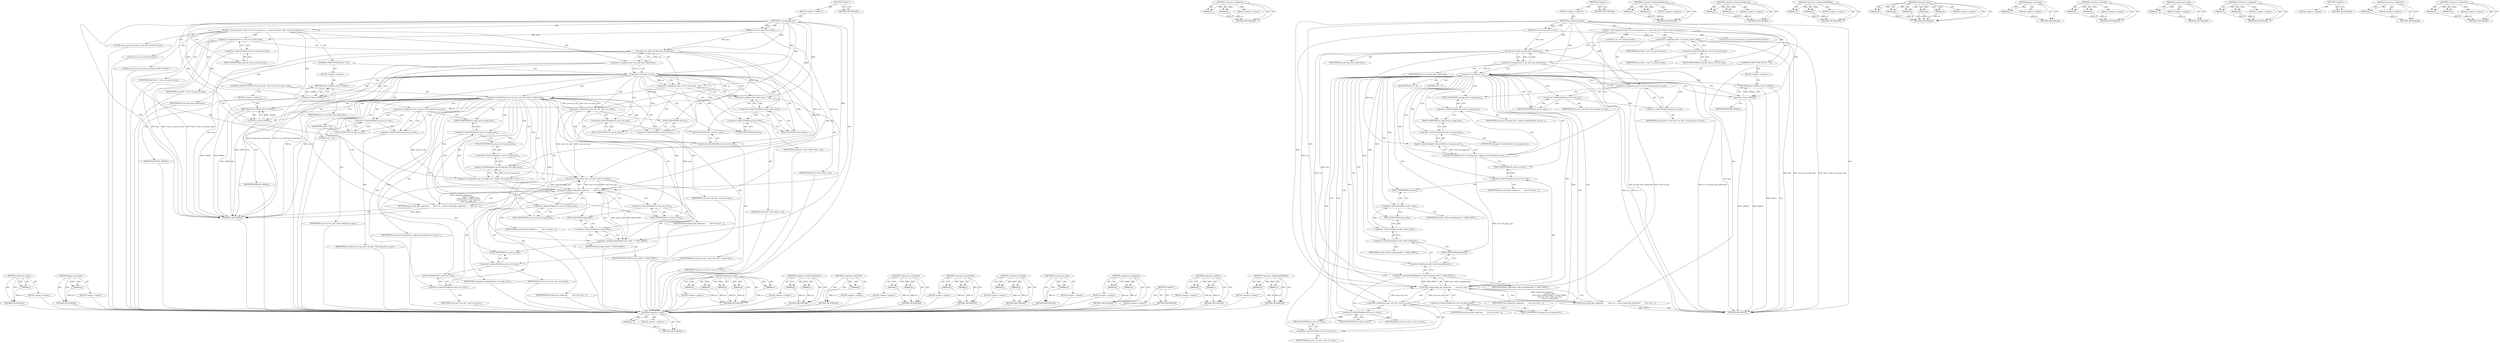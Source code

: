 digraph "&lt;operator&gt;.arithmeticShiftRight" {
vulnerable_111 [label=<(METHOD,&lt;operator&gt;.minus)>];
vulnerable_112 [label=<(PARAM,p1)>];
vulnerable_113 [label=<(BLOCK,&lt;empty&gt;,&lt;empty&gt;)>];
vulnerable_114 [label=<(METHOD_RETURN,ANY)>];
vulnerable_136 [label=<(METHOD,&lt;operator&gt;.fieldAccess)>];
vulnerable_137 [label=<(PARAM,p1)>];
vulnerable_138 [label=<(PARAM,p2)>];
vulnerable_139 [label=<(BLOCK,&lt;empty&gt;,&lt;empty&gt;)>];
vulnerable_140 [label=<(METHOD_RETURN,ANY)>];
vulnerable_6 [label=<(METHOD,&lt;global&gt;)<SUB>1</SUB>>];
vulnerable_7 [label=<(BLOCK,&lt;empty&gt;,&lt;empty&gt;)<SUB>1</SUB>>];
vulnerable_8 [label=<(METHOD,uio_mmap_physical)<SUB>1</SUB>>];
vulnerable_9 [label=<(PARAM,struct vm_area_struct *vma)<SUB>1</SUB>>];
vulnerable_10 [label=<(BLOCK,{
 	struct uio_device *idev = vma-&gt;vm_private_d...,{
 	struct uio_device *idev = vma-&gt;vm_private_d...)<SUB>2</SUB>>];
vulnerable_11 [label="<(LOCAL,struct uio_device* idev: uio_device*)<SUB>3</SUB>>"];
vulnerable_12 [label=<(&lt;operator&gt;.assignment,*idev = vma-&gt;vm_private_data)<SUB>3</SUB>>];
vulnerable_13 [label=<(IDENTIFIER,idev,*idev = vma-&gt;vm_private_data)<SUB>3</SUB>>];
vulnerable_14 [label=<(&lt;operator&gt;.indirectFieldAccess,vma-&gt;vm_private_data)<SUB>3</SUB>>];
vulnerable_15 [label=<(IDENTIFIER,vma,*idev = vma-&gt;vm_private_data)<SUB>3</SUB>>];
vulnerable_16 [label=<(FIELD_IDENTIFIER,vm_private_data,vm_private_data)<SUB>3</SUB>>];
vulnerable_17 [label="<(LOCAL,int mi: int)<SUB>4</SUB>>"];
vulnerable_18 [label=<(&lt;operator&gt;.assignment,mi = uio_find_mem_index(vma))<SUB>4</SUB>>];
vulnerable_19 [label=<(IDENTIFIER,mi,mi = uio_find_mem_index(vma))<SUB>4</SUB>>];
vulnerable_20 [label=<(uio_find_mem_index,uio_find_mem_index(vma))<SUB>4</SUB>>];
vulnerable_21 [label=<(IDENTIFIER,vma,uio_find_mem_index(vma))<SUB>4</SUB>>];
vulnerable_22 [label=<(CONTROL_STRUCTURE,IF,if (mi &lt; 0))<SUB>5</SUB>>];
vulnerable_23 [label=<(&lt;operator&gt;.lessThan,mi &lt; 0)<SUB>5</SUB>>];
vulnerable_24 [label=<(IDENTIFIER,mi,mi &lt; 0)<SUB>5</SUB>>];
vulnerable_25 [label=<(LITERAL,0,mi &lt; 0)<SUB>5</SUB>>];
vulnerable_26 [label=<(BLOCK,&lt;empty&gt;,&lt;empty&gt;)<SUB>6</SUB>>];
vulnerable_27 [label=<(RETURN,return -EINVAL;,return -EINVAL;)<SUB>6</SUB>>];
vulnerable_28 [label=<(&lt;operator&gt;.minus,-EINVAL)<SUB>6</SUB>>];
vulnerable_29 [label=<(IDENTIFIER,EINVAL,-EINVAL)<SUB>6</SUB>>];
vulnerable_30 [label=<(&lt;operator&gt;.assignment,vma-&gt;vm_ops = &amp;uio_physical_vm_ops)<SUB>8</SUB>>];
vulnerable_31 [label=<(&lt;operator&gt;.indirectFieldAccess,vma-&gt;vm_ops)<SUB>8</SUB>>];
vulnerable_32 [label=<(IDENTIFIER,vma,vma-&gt;vm_ops = &amp;uio_physical_vm_ops)<SUB>8</SUB>>];
vulnerable_33 [label=<(FIELD_IDENTIFIER,vm_ops,vm_ops)<SUB>8</SUB>>];
vulnerable_34 [label=<(&lt;operator&gt;.addressOf,&amp;uio_physical_vm_ops)<SUB>8</SUB>>];
vulnerable_35 [label=<(IDENTIFIER,uio_physical_vm_ops,vma-&gt;vm_ops = &amp;uio_physical_vm_ops)<SUB>8</SUB>>];
vulnerable_36 [label=<(&lt;operator&gt;.assignment,vma-&gt;vm_page_prot = pgprot_noncached(vma-&gt;vm_pa...)<SUB>10</SUB>>];
vulnerable_37 [label=<(&lt;operator&gt;.indirectFieldAccess,vma-&gt;vm_page_prot)<SUB>10</SUB>>];
vulnerable_38 [label=<(IDENTIFIER,vma,vma-&gt;vm_page_prot = pgprot_noncached(vma-&gt;vm_pa...)<SUB>10</SUB>>];
vulnerable_39 [label=<(FIELD_IDENTIFIER,vm_page_prot,vm_page_prot)<SUB>10</SUB>>];
vulnerable_40 [label=<(pgprot_noncached,pgprot_noncached(vma-&gt;vm_page_prot))<SUB>10</SUB>>];
vulnerable_41 [label=<(&lt;operator&gt;.indirectFieldAccess,vma-&gt;vm_page_prot)<SUB>10</SUB>>];
vulnerable_42 [label=<(IDENTIFIER,vma,pgprot_noncached(vma-&gt;vm_page_prot))<SUB>10</SUB>>];
vulnerable_43 [label=<(FIELD_IDENTIFIER,vm_page_prot,vm_page_prot)<SUB>10</SUB>>];
vulnerable_44 [label=<(RETURN,return remap_pfn_range(vma,
 			       vma-&gt;vm_...,return remap_pfn_range(vma,
 			       vma-&gt;vm_...)<SUB>12</SUB>>];
vulnerable_45 [label=<(remap_pfn_range,remap_pfn_range(vma,
 			       vma-&gt;vm_start,
...)<SUB>12</SUB>>];
vulnerable_46 [label=<(IDENTIFIER,vma,remap_pfn_range(vma,
 			       vma-&gt;vm_start,
...)<SUB>12</SUB>>];
vulnerable_47 [label=<(&lt;operator&gt;.indirectFieldAccess,vma-&gt;vm_start)<SUB>13</SUB>>];
vulnerable_48 [label=<(IDENTIFIER,vma,remap_pfn_range(vma,
 			       vma-&gt;vm_start,
...)<SUB>13</SUB>>];
vulnerable_49 [label=<(FIELD_IDENTIFIER,vm_start,vm_start)<SUB>13</SUB>>];
vulnerable_50 [label=<(&lt;operator&gt;.arithmeticShiftRight,idev-&gt;info-&gt;mem[mi].addr &gt;&gt; PAGE_SHIFT)<SUB>14</SUB>>];
vulnerable_51 [label=<(&lt;operator&gt;.fieldAccess,idev-&gt;info-&gt;mem[mi].addr)<SUB>14</SUB>>];
vulnerable_52 [label=<(&lt;operator&gt;.indirectIndexAccess,idev-&gt;info-&gt;mem[mi])<SUB>14</SUB>>];
vulnerable_53 [label=<(&lt;operator&gt;.indirectFieldAccess,idev-&gt;info-&gt;mem)<SUB>14</SUB>>];
vulnerable_54 [label=<(&lt;operator&gt;.indirectFieldAccess,idev-&gt;info)<SUB>14</SUB>>];
vulnerable_55 [label=<(IDENTIFIER,idev,idev-&gt;info-&gt;mem[mi].addr &gt;&gt; PAGE_SHIFT)<SUB>14</SUB>>];
vulnerable_56 [label=<(FIELD_IDENTIFIER,info,info)<SUB>14</SUB>>];
vulnerable_57 [label=<(FIELD_IDENTIFIER,mem,mem)<SUB>14</SUB>>];
vulnerable_58 [label=<(IDENTIFIER,mi,idev-&gt;info-&gt;mem[mi].addr &gt;&gt; PAGE_SHIFT)<SUB>14</SUB>>];
vulnerable_59 [label=<(FIELD_IDENTIFIER,addr,addr)<SUB>14</SUB>>];
vulnerable_60 [label=<(IDENTIFIER,PAGE_SHIFT,idev-&gt;info-&gt;mem[mi].addr &gt;&gt; PAGE_SHIFT)<SUB>14</SUB>>];
vulnerable_61 [label=<(&lt;operator&gt;.subtraction,vma-&gt;vm_end - vma-&gt;vm_start)<SUB>15</SUB>>];
vulnerable_62 [label=<(&lt;operator&gt;.indirectFieldAccess,vma-&gt;vm_end)<SUB>15</SUB>>];
vulnerable_63 [label=<(IDENTIFIER,vma,vma-&gt;vm_end - vma-&gt;vm_start)<SUB>15</SUB>>];
vulnerable_64 [label=<(FIELD_IDENTIFIER,vm_end,vm_end)<SUB>15</SUB>>];
vulnerable_65 [label=<(&lt;operator&gt;.indirectFieldAccess,vma-&gt;vm_start)<SUB>15</SUB>>];
vulnerable_66 [label=<(IDENTIFIER,vma,vma-&gt;vm_end - vma-&gt;vm_start)<SUB>15</SUB>>];
vulnerable_67 [label=<(FIELD_IDENTIFIER,vm_start,vm_start)<SUB>15</SUB>>];
vulnerable_68 [label=<(&lt;operator&gt;.indirectFieldAccess,vma-&gt;vm_page_prot)<SUB>16</SUB>>];
vulnerable_69 [label=<(IDENTIFIER,vma,remap_pfn_range(vma,
 			       vma-&gt;vm_start,
...)<SUB>16</SUB>>];
vulnerable_70 [label=<(FIELD_IDENTIFIER,vm_page_prot,vm_page_prot)<SUB>16</SUB>>];
vulnerable_71 [label=<(METHOD_RETURN,int)<SUB>1</SUB>>];
vulnerable_73 [label=<(METHOD_RETURN,ANY)<SUB>1</SUB>>];
vulnerable_141 [label=<(METHOD,&lt;operator&gt;.indirectIndexAccess)>];
vulnerable_142 [label=<(PARAM,p1)>];
vulnerable_143 [label=<(PARAM,p2)>];
vulnerable_144 [label=<(BLOCK,&lt;empty&gt;,&lt;empty&gt;)>];
vulnerable_145 [label=<(METHOD_RETURN,ANY)>];
vulnerable_97 [label=<(METHOD,&lt;operator&gt;.indirectFieldAccess)>];
vulnerable_98 [label=<(PARAM,p1)>];
vulnerable_99 [label=<(PARAM,p2)>];
vulnerable_100 [label=<(BLOCK,&lt;empty&gt;,&lt;empty&gt;)>];
vulnerable_101 [label=<(METHOD_RETURN,ANY)>];
vulnerable_131 [label=<(METHOD,&lt;operator&gt;.arithmeticShiftRight)>];
vulnerable_132 [label=<(PARAM,p1)>];
vulnerable_133 [label=<(PARAM,p2)>];
vulnerable_134 [label=<(BLOCK,&lt;empty&gt;,&lt;empty&gt;)>];
vulnerable_135 [label=<(METHOD_RETURN,ANY)>];
vulnerable_123 [label=<(METHOD,remap_pfn_range)>];
vulnerable_124 [label=<(PARAM,p1)>];
vulnerable_125 [label=<(PARAM,p2)>];
vulnerable_126 [label=<(PARAM,p3)>];
vulnerable_127 [label=<(PARAM,p4)>];
vulnerable_128 [label=<(PARAM,p5)>];
vulnerable_129 [label=<(BLOCK,&lt;empty&gt;,&lt;empty&gt;)>];
vulnerable_130 [label=<(METHOD_RETURN,ANY)>];
vulnerable_119 [label=<(METHOD,pgprot_noncached)>];
vulnerable_120 [label=<(PARAM,p1)>];
vulnerable_121 [label=<(BLOCK,&lt;empty&gt;,&lt;empty&gt;)>];
vulnerable_122 [label=<(METHOD_RETURN,ANY)>];
vulnerable_106 [label=<(METHOD,&lt;operator&gt;.lessThan)>];
vulnerable_107 [label=<(PARAM,p1)>];
vulnerable_108 [label=<(PARAM,p2)>];
vulnerable_109 [label=<(BLOCK,&lt;empty&gt;,&lt;empty&gt;)>];
vulnerable_110 [label=<(METHOD_RETURN,ANY)>];
vulnerable_102 [label=<(METHOD,uio_find_mem_index)>];
vulnerable_103 [label=<(PARAM,p1)>];
vulnerable_104 [label=<(BLOCK,&lt;empty&gt;,&lt;empty&gt;)>];
vulnerable_105 [label=<(METHOD_RETURN,ANY)>];
vulnerable_92 [label=<(METHOD,&lt;operator&gt;.assignment)>];
vulnerable_93 [label=<(PARAM,p1)>];
vulnerable_94 [label=<(PARAM,p2)>];
vulnerable_95 [label=<(BLOCK,&lt;empty&gt;,&lt;empty&gt;)>];
vulnerable_96 [label=<(METHOD_RETURN,ANY)>];
vulnerable_86 [label=<(METHOD,&lt;global&gt;)<SUB>1</SUB>>];
vulnerable_87 [label=<(BLOCK,&lt;empty&gt;,&lt;empty&gt;)>];
vulnerable_88 [label=<(METHOD_RETURN,ANY)>];
vulnerable_115 [label=<(METHOD,&lt;operator&gt;.addressOf)>];
vulnerable_116 [label=<(PARAM,p1)>];
vulnerable_117 [label=<(BLOCK,&lt;empty&gt;,&lt;empty&gt;)>];
vulnerable_118 [label=<(METHOD_RETURN,ANY)>];
vulnerable_146 [label=<(METHOD,&lt;operator&gt;.subtraction)>];
vulnerable_147 [label=<(PARAM,p1)>];
vulnerable_148 [label=<(PARAM,p2)>];
vulnerable_149 [label=<(BLOCK,&lt;empty&gt;,&lt;empty&gt;)>];
vulnerable_150 [label=<(METHOD_RETURN,ANY)>];
fixed_133 [label=<(METHOD,&lt;operator&gt;.minus)>];
fixed_134 [label=<(PARAM,p1)>];
fixed_135 [label=<(BLOCK,&lt;empty&gt;,&lt;empty&gt;)>];
fixed_136 [label=<(METHOD_RETURN,ANY)>];
fixed_156 [label=<(METHOD,pgprot_noncached)>];
fixed_157 [label=<(PARAM,p1)>];
fixed_158 [label=<(BLOCK,&lt;empty&gt;,&lt;empty&gt;)>];
fixed_159 [label=<(METHOD_RETURN,ANY)>];
fixed_6 [label=<(METHOD,&lt;global&gt;)<SUB>1</SUB>>];
fixed_7 [label=<(BLOCK,&lt;empty&gt;,&lt;empty&gt;)<SUB>1</SUB>>];
fixed_8 [label=<(METHOD,uio_mmap_physical)<SUB>1</SUB>>];
fixed_9 [label=<(PARAM,struct vm_area_struct *vma)<SUB>1</SUB>>];
fixed_10 [label=<(BLOCK,{
 	struct uio_device *idev = vma-&gt;vm_private_d...,{
 	struct uio_device *idev = vma-&gt;vm_private_d...)<SUB>2</SUB>>];
fixed_11 [label="<(LOCAL,struct uio_device* idev: uio_device*)<SUB>3</SUB>>"];
fixed_12 [label=<(&lt;operator&gt;.assignment,*idev = vma-&gt;vm_private_data)<SUB>3</SUB>>];
fixed_13 [label=<(IDENTIFIER,idev,*idev = vma-&gt;vm_private_data)<SUB>3</SUB>>];
fixed_14 [label=<(&lt;operator&gt;.indirectFieldAccess,vma-&gt;vm_private_data)<SUB>3</SUB>>];
fixed_15 [label=<(IDENTIFIER,vma,*idev = vma-&gt;vm_private_data)<SUB>3</SUB>>];
fixed_16 [label=<(FIELD_IDENTIFIER,vm_private_data,vm_private_data)<SUB>3</SUB>>];
fixed_17 [label="<(LOCAL,int mi: int)<SUB>4</SUB>>"];
fixed_18 [label=<(&lt;operator&gt;.assignment,mi = uio_find_mem_index(vma))<SUB>4</SUB>>];
fixed_19 [label=<(IDENTIFIER,mi,mi = uio_find_mem_index(vma))<SUB>4</SUB>>];
fixed_20 [label=<(uio_find_mem_index,uio_find_mem_index(vma))<SUB>4</SUB>>];
fixed_21 [label=<(IDENTIFIER,vma,uio_find_mem_index(vma))<SUB>4</SUB>>];
fixed_22 [label="<(LOCAL,struct uio_mem* mem: uio_mem*)<SUB>5</SUB>>"];
fixed_23 [label=<(CONTROL_STRUCTURE,IF,if (mi &lt; 0))<SUB>6</SUB>>];
fixed_24 [label=<(&lt;operator&gt;.lessThan,mi &lt; 0)<SUB>6</SUB>>];
fixed_25 [label=<(IDENTIFIER,mi,mi &lt; 0)<SUB>6</SUB>>];
fixed_26 [label=<(LITERAL,0,mi &lt; 0)<SUB>6</SUB>>];
fixed_27 [label=<(BLOCK,&lt;empty&gt;,&lt;empty&gt;)<SUB>7</SUB>>];
fixed_28 [label=<(RETURN,return -EINVAL;,return -EINVAL;)<SUB>7</SUB>>];
fixed_29 [label=<(&lt;operator&gt;.minus,-EINVAL)<SUB>7</SUB>>];
fixed_30 [label=<(IDENTIFIER,EINVAL,-EINVAL)<SUB>7</SUB>>];
fixed_31 [label=<(&lt;operator&gt;.assignment,mem = idev-&gt;info-&gt;mem + mi)<SUB>8</SUB>>];
fixed_32 [label=<(IDENTIFIER,mem,mem = idev-&gt;info-&gt;mem + mi)<SUB>8</SUB>>];
fixed_33 [label=<(&lt;operator&gt;.addition,idev-&gt;info-&gt;mem + mi)<SUB>8</SUB>>];
fixed_34 [label=<(&lt;operator&gt;.indirectFieldAccess,idev-&gt;info-&gt;mem)<SUB>8</SUB>>];
fixed_35 [label=<(&lt;operator&gt;.indirectFieldAccess,idev-&gt;info)<SUB>8</SUB>>];
fixed_36 [label=<(IDENTIFIER,idev,idev-&gt;info-&gt;mem + mi)<SUB>8</SUB>>];
fixed_37 [label=<(FIELD_IDENTIFIER,info,info)<SUB>8</SUB>>];
fixed_38 [label=<(FIELD_IDENTIFIER,mem,mem)<SUB>8</SUB>>];
fixed_39 [label=<(IDENTIFIER,mi,idev-&gt;info-&gt;mem + mi)<SUB>8</SUB>>];
fixed_40 [label=<(CONTROL_STRUCTURE,IF,if (vma-&gt;vm_end - vma-&gt;vm_start &gt; mem-&gt;size))<SUB>10</SUB>>];
fixed_41 [label=<(&lt;operator&gt;.greaterThan,vma-&gt;vm_end - vma-&gt;vm_start &gt; mem-&gt;size)<SUB>10</SUB>>];
fixed_42 [label=<(&lt;operator&gt;.subtraction,vma-&gt;vm_end - vma-&gt;vm_start)<SUB>10</SUB>>];
fixed_43 [label=<(&lt;operator&gt;.indirectFieldAccess,vma-&gt;vm_end)<SUB>10</SUB>>];
fixed_44 [label=<(IDENTIFIER,vma,vma-&gt;vm_end - vma-&gt;vm_start)<SUB>10</SUB>>];
fixed_45 [label=<(FIELD_IDENTIFIER,vm_end,vm_end)<SUB>10</SUB>>];
fixed_46 [label=<(&lt;operator&gt;.indirectFieldAccess,vma-&gt;vm_start)<SUB>10</SUB>>];
fixed_47 [label=<(IDENTIFIER,vma,vma-&gt;vm_end - vma-&gt;vm_start)<SUB>10</SUB>>];
fixed_48 [label=<(FIELD_IDENTIFIER,vm_start,vm_start)<SUB>10</SUB>>];
fixed_49 [label=<(&lt;operator&gt;.indirectFieldAccess,mem-&gt;size)<SUB>10</SUB>>];
fixed_50 [label=<(IDENTIFIER,mem,vma-&gt;vm_end - vma-&gt;vm_start &gt; mem-&gt;size)<SUB>10</SUB>>];
fixed_51 [label=<(FIELD_IDENTIFIER,size,size)<SUB>10</SUB>>];
fixed_52 [label=<(BLOCK,&lt;empty&gt;,&lt;empty&gt;)<SUB>11</SUB>>];
fixed_53 [label=<(RETURN,return -EINVAL;,return -EINVAL;)<SUB>11</SUB>>];
fixed_54 [label=<(&lt;operator&gt;.minus,-EINVAL)<SUB>11</SUB>>];
fixed_55 [label=<(IDENTIFIER,EINVAL,-EINVAL)<SUB>11</SUB>>];
fixed_56 [label=<(&lt;operator&gt;.assignment,vma-&gt;vm_ops = &amp;uio_physical_vm_ops)<SUB>13</SUB>>];
fixed_57 [label=<(&lt;operator&gt;.indirectFieldAccess,vma-&gt;vm_ops)<SUB>13</SUB>>];
fixed_58 [label=<(IDENTIFIER,vma,vma-&gt;vm_ops = &amp;uio_physical_vm_ops)<SUB>13</SUB>>];
fixed_59 [label=<(FIELD_IDENTIFIER,vm_ops,vm_ops)<SUB>13</SUB>>];
fixed_60 [label=<(&lt;operator&gt;.addressOf,&amp;uio_physical_vm_ops)<SUB>13</SUB>>];
fixed_61 [label=<(IDENTIFIER,uio_physical_vm_ops,vma-&gt;vm_ops = &amp;uio_physical_vm_ops)<SUB>13</SUB>>];
fixed_62 [label=<(&lt;operator&gt;.assignment,vma-&gt;vm_page_prot = pgprot_noncached(vma-&gt;vm_pa...)<SUB>14</SUB>>];
fixed_63 [label=<(&lt;operator&gt;.indirectFieldAccess,vma-&gt;vm_page_prot)<SUB>14</SUB>>];
fixed_64 [label=<(IDENTIFIER,vma,vma-&gt;vm_page_prot = pgprot_noncached(vma-&gt;vm_pa...)<SUB>14</SUB>>];
fixed_65 [label=<(FIELD_IDENTIFIER,vm_page_prot,vm_page_prot)<SUB>14</SUB>>];
fixed_66 [label=<(pgprot_noncached,pgprot_noncached(vma-&gt;vm_page_prot))<SUB>14</SUB>>];
fixed_67 [label=<(&lt;operator&gt;.indirectFieldAccess,vma-&gt;vm_page_prot)<SUB>14</SUB>>];
fixed_68 [label=<(IDENTIFIER,vma,pgprot_noncached(vma-&gt;vm_page_prot))<SUB>14</SUB>>];
fixed_69 [label=<(FIELD_IDENTIFIER,vm_page_prot,vm_page_prot)<SUB>14</SUB>>];
fixed_70 [label=<(RETURN,return remap_pfn_range(vma,
 			       vma-&gt;vm_...,return remap_pfn_range(vma,
 			       vma-&gt;vm_...)<SUB>25</SUB>>];
fixed_71 [label=<(remap_pfn_range,remap_pfn_range(vma,
 			       vma-&gt;vm_start,
...)<SUB>25</SUB>>];
fixed_72 [label=<(IDENTIFIER,vma,remap_pfn_range(vma,
 			       vma-&gt;vm_start,
...)<SUB>25</SUB>>];
fixed_73 [label=<(&lt;operator&gt;.indirectFieldAccess,vma-&gt;vm_start)<SUB>26</SUB>>];
fixed_74 [label=<(IDENTIFIER,vma,remap_pfn_range(vma,
 			       vma-&gt;vm_start,
...)<SUB>26</SUB>>];
fixed_75 [label=<(FIELD_IDENTIFIER,vm_start,vm_start)<SUB>26</SUB>>];
fixed_76 [label=<(&lt;operator&gt;.arithmeticShiftRight,mem-&gt;addr &gt;&gt; PAGE_SHIFT)<SUB>27</SUB>>];
fixed_77 [label=<(&lt;operator&gt;.indirectFieldAccess,mem-&gt;addr)<SUB>27</SUB>>];
fixed_78 [label=<(IDENTIFIER,mem,mem-&gt;addr &gt;&gt; PAGE_SHIFT)<SUB>27</SUB>>];
fixed_79 [label=<(FIELD_IDENTIFIER,addr,addr)<SUB>27</SUB>>];
fixed_80 [label=<(IDENTIFIER,PAGE_SHIFT,mem-&gt;addr &gt;&gt; PAGE_SHIFT)<SUB>27</SUB>>];
fixed_81 [label=<(&lt;operator&gt;.subtraction,vma-&gt;vm_end - vma-&gt;vm_start)<SUB>28</SUB>>];
fixed_82 [label=<(&lt;operator&gt;.indirectFieldAccess,vma-&gt;vm_end)<SUB>28</SUB>>];
fixed_83 [label=<(IDENTIFIER,vma,vma-&gt;vm_end - vma-&gt;vm_start)<SUB>28</SUB>>];
fixed_84 [label=<(FIELD_IDENTIFIER,vm_end,vm_end)<SUB>28</SUB>>];
fixed_85 [label=<(&lt;operator&gt;.indirectFieldAccess,vma-&gt;vm_start)<SUB>28</SUB>>];
fixed_86 [label=<(IDENTIFIER,vma,vma-&gt;vm_end - vma-&gt;vm_start)<SUB>28</SUB>>];
fixed_87 [label=<(FIELD_IDENTIFIER,vm_start,vm_start)<SUB>28</SUB>>];
fixed_88 [label=<(&lt;operator&gt;.indirectFieldAccess,vma-&gt;vm_page_prot)<SUB>29</SUB>>];
fixed_89 [label=<(IDENTIFIER,vma,remap_pfn_range(vma,
 			       vma-&gt;vm_start,
...)<SUB>29</SUB>>];
fixed_90 [label=<(FIELD_IDENTIFIER,vm_page_prot,vm_page_prot)<SUB>29</SUB>>];
fixed_91 [label=<(METHOD_RETURN,int)<SUB>1</SUB>>];
fixed_93 [label=<(METHOD_RETURN,ANY)<SUB>1</SUB>>];
fixed_160 [label=<(METHOD,remap_pfn_range)>];
fixed_161 [label=<(PARAM,p1)>];
fixed_162 [label=<(PARAM,p2)>];
fixed_163 [label=<(PARAM,p3)>];
fixed_164 [label=<(PARAM,p4)>];
fixed_165 [label=<(PARAM,p5)>];
fixed_166 [label=<(BLOCK,&lt;empty&gt;,&lt;empty&gt;)>];
fixed_167 [label=<(METHOD_RETURN,ANY)>];
fixed_119 [label=<(METHOD,&lt;operator&gt;.indirectFieldAccess)>];
fixed_120 [label=<(PARAM,p1)>];
fixed_121 [label=<(PARAM,p2)>];
fixed_122 [label=<(BLOCK,&lt;empty&gt;,&lt;empty&gt;)>];
fixed_123 [label=<(METHOD_RETURN,ANY)>];
fixed_152 [label=<(METHOD,&lt;operator&gt;.addressOf)>];
fixed_153 [label=<(PARAM,p1)>];
fixed_154 [label=<(BLOCK,&lt;empty&gt;,&lt;empty&gt;)>];
fixed_155 [label=<(METHOD_RETURN,ANY)>];
fixed_147 [label=<(METHOD,&lt;operator&gt;.subtraction)>];
fixed_148 [label=<(PARAM,p1)>];
fixed_149 [label=<(PARAM,p2)>];
fixed_150 [label=<(BLOCK,&lt;empty&gt;,&lt;empty&gt;)>];
fixed_151 [label=<(METHOD_RETURN,ANY)>];
fixed_142 [label=<(METHOD,&lt;operator&gt;.greaterThan)>];
fixed_143 [label=<(PARAM,p1)>];
fixed_144 [label=<(PARAM,p2)>];
fixed_145 [label=<(BLOCK,&lt;empty&gt;,&lt;empty&gt;)>];
fixed_146 [label=<(METHOD_RETURN,ANY)>];
fixed_128 [label=<(METHOD,&lt;operator&gt;.lessThan)>];
fixed_129 [label=<(PARAM,p1)>];
fixed_130 [label=<(PARAM,p2)>];
fixed_131 [label=<(BLOCK,&lt;empty&gt;,&lt;empty&gt;)>];
fixed_132 [label=<(METHOD_RETURN,ANY)>];
fixed_124 [label=<(METHOD,uio_find_mem_index)>];
fixed_125 [label=<(PARAM,p1)>];
fixed_126 [label=<(BLOCK,&lt;empty&gt;,&lt;empty&gt;)>];
fixed_127 [label=<(METHOD_RETURN,ANY)>];
fixed_114 [label=<(METHOD,&lt;operator&gt;.assignment)>];
fixed_115 [label=<(PARAM,p1)>];
fixed_116 [label=<(PARAM,p2)>];
fixed_117 [label=<(BLOCK,&lt;empty&gt;,&lt;empty&gt;)>];
fixed_118 [label=<(METHOD_RETURN,ANY)>];
fixed_108 [label=<(METHOD,&lt;global&gt;)<SUB>1</SUB>>];
fixed_109 [label=<(BLOCK,&lt;empty&gt;,&lt;empty&gt;)>];
fixed_110 [label=<(METHOD_RETURN,ANY)>];
fixed_137 [label=<(METHOD,&lt;operator&gt;.addition)>];
fixed_138 [label=<(PARAM,p1)>];
fixed_139 [label=<(PARAM,p2)>];
fixed_140 [label=<(BLOCK,&lt;empty&gt;,&lt;empty&gt;)>];
fixed_141 [label=<(METHOD_RETURN,ANY)>];
fixed_168 [label=<(METHOD,&lt;operator&gt;.arithmeticShiftRight)>];
fixed_169 [label=<(PARAM,p1)>];
fixed_170 [label=<(PARAM,p2)>];
fixed_171 [label=<(BLOCK,&lt;empty&gt;,&lt;empty&gt;)>];
fixed_172 [label=<(METHOD_RETURN,ANY)>];
vulnerable_111 -> vulnerable_112  [key=0, label="AST: "];
vulnerable_111 -> vulnerable_112  [key=1, label="DDG: "];
vulnerable_111 -> vulnerable_113  [key=0, label="AST: "];
vulnerable_111 -> vulnerable_114  [key=0, label="AST: "];
vulnerable_111 -> vulnerable_114  [key=1, label="CFG: "];
vulnerable_112 -> vulnerable_114  [key=0, label="DDG: p1"];
vulnerable_136 -> vulnerable_137  [key=0, label="AST: "];
vulnerable_136 -> vulnerable_137  [key=1, label="DDG: "];
vulnerable_136 -> vulnerable_139  [key=0, label="AST: "];
vulnerable_136 -> vulnerable_138  [key=0, label="AST: "];
vulnerable_136 -> vulnerable_138  [key=1, label="DDG: "];
vulnerable_136 -> vulnerable_140  [key=0, label="AST: "];
vulnerable_136 -> vulnerable_140  [key=1, label="CFG: "];
vulnerable_137 -> vulnerable_140  [key=0, label="DDG: p1"];
vulnerable_138 -> vulnerable_140  [key=0, label="DDG: p2"];
vulnerable_6 -> vulnerable_7  [key=0, label="AST: "];
vulnerable_6 -> vulnerable_73  [key=0, label="AST: "];
vulnerable_6 -> vulnerable_73  [key=1, label="CFG: "];
vulnerable_7 -> vulnerable_8  [key=0, label="AST: "];
vulnerable_8 -> vulnerable_9  [key=0, label="AST: "];
vulnerable_8 -> vulnerable_9  [key=1, label="DDG: "];
vulnerable_8 -> vulnerable_10  [key=0, label="AST: "];
vulnerable_8 -> vulnerable_71  [key=0, label="AST: "];
vulnerable_8 -> vulnerable_16  [key=0, label="CFG: "];
vulnerable_8 -> vulnerable_30  [key=0, label="DDG: "];
vulnerable_8 -> vulnerable_20  [key=0, label="DDG: "];
vulnerable_8 -> vulnerable_23  [key=0, label="DDG: "];
vulnerable_8 -> vulnerable_45  [key=0, label="DDG: "];
vulnerable_8 -> vulnerable_50  [key=0, label="DDG: "];
vulnerable_8 -> vulnerable_28  [key=0, label="DDG: "];
vulnerable_9 -> vulnerable_12  [key=0, label="DDG: vma"];
vulnerable_9 -> vulnerable_20  [key=0, label="DDG: vma"];
vulnerable_9 -> vulnerable_45  [key=0, label="DDG: vma"];
vulnerable_10 -> vulnerable_11  [key=0, label="AST: "];
vulnerable_10 -> vulnerable_12  [key=0, label="AST: "];
vulnerable_10 -> vulnerable_17  [key=0, label="AST: "];
vulnerable_10 -> vulnerable_18  [key=0, label="AST: "];
vulnerable_10 -> vulnerable_22  [key=0, label="AST: "];
vulnerable_10 -> vulnerable_30  [key=0, label="AST: "];
vulnerable_10 -> vulnerable_36  [key=0, label="AST: "];
vulnerable_10 -> vulnerable_44  [key=0, label="AST: "];
vulnerable_12 -> vulnerable_13  [key=0, label="AST: "];
vulnerable_12 -> vulnerable_14  [key=0, label="AST: "];
vulnerable_12 -> vulnerable_20  [key=0, label="CFG: "];
vulnerable_12 -> vulnerable_71  [key=0, label="DDG: idev"];
vulnerable_12 -> vulnerable_71  [key=1, label="DDG: vma-&gt;vm_private_data"];
vulnerable_12 -> vulnerable_71  [key=2, label="DDG: *idev = vma-&gt;vm_private_data"];
vulnerable_14 -> vulnerable_15  [key=0, label="AST: "];
vulnerable_14 -> vulnerable_16  [key=0, label="AST: "];
vulnerable_14 -> vulnerable_12  [key=0, label="CFG: "];
vulnerable_16 -> vulnerable_14  [key=0, label="CFG: "];
vulnerable_18 -> vulnerable_19  [key=0, label="AST: "];
vulnerable_18 -> vulnerable_20  [key=0, label="AST: "];
vulnerable_18 -> vulnerable_23  [key=0, label="CFG: "];
vulnerable_18 -> vulnerable_23  [key=1, label="DDG: mi"];
vulnerable_18 -> vulnerable_71  [key=0, label="DDG: uio_find_mem_index(vma)"];
vulnerable_18 -> vulnerable_71  [key=1, label="DDG: mi = uio_find_mem_index(vma)"];
vulnerable_20 -> vulnerable_21  [key=0, label="AST: "];
vulnerable_20 -> vulnerable_18  [key=0, label="CFG: "];
vulnerable_20 -> vulnerable_18  [key=1, label="DDG: vma"];
vulnerable_20 -> vulnerable_71  [key=0, label="DDG: vma"];
vulnerable_20 -> vulnerable_40  [key=0, label="DDG: vma"];
vulnerable_20 -> vulnerable_45  [key=0, label="DDG: vma"];
vulnerable_20 -> vulnerable_61  [key=0, label="DDG: vma"];
vulnerable_22 -> vulnerable_23  [key=0, label="AST: "];
vulnerable_22 -> vulnerable_26  [key=0, label="AST: "];
vulnerable_23 -> vulnerable_24  [key=0, label="AST: "];
vulnerable_23 -> vulnerable_25  [key=0, label="AST: "];
vulnerable_23 -> vulnerable_28  [key=0, label="CFG: "];
vulnerable_23 -> vulnerable_28  [key=1, label="CDG: "];
vulnerable_23 -> vulnerable_33  [key=0, label="CFG: "];
vulnerable_23 -> vulnerable_33  [key=1, label="CDG: "];
vulnerable_23 -> vulnerable_71  [key=0, label="DDG: mi"];
vulnerable_23 -> vulnerable_71  [key=1, label="DDG: mi &lt; 0"];
vulnerable_23 -> vulnerable_47  [key=0, label="CDG: "];
vulnerable_23 -> vulnerable_30  [key=0, label="CDG: "];
vulnerable_23 -> vulnerable_34  [key=0, label="CDG: "];
vulnerable_23 -> vulnerable_68  [key=0, label="CDG: "];
vulnerable_23 -> vulnerable_49  [key=0, label="CDG: "];
vulnerable_23 -> vulnerable_61  [key=0, label="CDG: "];
vulnerable_23 -> vulnerable_64  [key=0, label="CDG: "];
vulnerable_23 -> vulnerable_51  [key=0, label="CDG: "];
vulnerable_23 -> vulnerable_57  [key=0, label="CDG: "];
vulnerable_23 -> vulnerable_36  [key=0, label="CDG: "];
vulnerable_23 -> vulnerable_52  [key=0, label="CDG: "];
vulnerable_23 -> vulnerable_37  [key=0, label="CDG: "];
vulnerable_23 -> vulnerable_53  [key=0, label="CDG: "];
vulnerable_23 -> vulnerable_56  [key=0, label="CDG: "];
vulnerable_23 -> vulnerable_67  [key=0, label="CDG: "];
vulnerable_23 -> vulnerable_41  [key=0, label="CDG: "];
vulnerable_23 -> vulnerable_70  [key=0, label="CDG: "];
vulnerable_23 -> vulnerable_45  [key=0, label="CDG: "];
vulnerable_23 -> vulnerable_27  [key=0, label="CDG: "];
vulnerable_23 -> vulnerable_40  [key=0, label="CDG: "];
vulnerable_23 -> vulnerable_65  [key=0, label="CDG: "];
vulnerable_23 -> vulnerable_50  [key=0, label="CDG: "];
vulnerable_23 -> vulnerable_59  [key=0, label="CDG: "];
vulnerable_23 -> vulnerable_44  [key=0, label="CDG: "];
vulnerable_23 -> vulnerable_54  [key=0, label="CDG: "];
vulnerable_23 -> vulnerable_62  [key=0, label="CDG: "];
vulnerable_23 -> vulnerable_39  [key=0, label="CDG: "];
vulnerable_23 -> vulnerable_31  [key=0, label="CDG: "];
vulnerable_23 -> vulnerable_43  [key=0, label="CDG: "];
vulnerable_26 -> vulnerable_27  [key=0, label="AST: "];
vulnerable_27 -> vulnerable_28  [key=0, label="AST: "];
vulnerable_27 -> vulnerable_71  [key=0, label="CFG: "];
vulnerable_27 -> vulnerable_71  [key=1, label="DDG: &lt;RET&gt;"];
vulnerable_28 -> vulnerable_29  [key=0, label="AST: "];
vulnerable_28 -> vulnerable_27  [key=0, label="CFG: "];
vulnerable_28 -> vulnerable_27  [key=1, label="DDG: -EINVAL"];
vulnerable_28 -> vulnerable_71  [key=0, label="DDG: EINVAL"];
vulnerable_28 -> vulnerable_71  [key=1, label="DDG: -EINVAL"];
vulnerable_30 -> vulnerable_31  [key=0, label="AST: "];
vulnerable_30 -> vulnerable_34  [key=0, label="AST: "];
vulnerable_30 -> vulnerable_39  [key=0, label="CFG: "];
vulnerable_30 -> vulnerable_45  [key=0, label="DDG: vma-&gt;vm_ops"];
vulnerable_31 -> vulnerable_32  [key=0, label="AST: "];
vulnerable_31 -> vulnerable_33  [key=0, label="AST: "];
vulnerable_31 -> vulnerable_34  [key=0, label="CFG: "];
vulnerable_33 -> vulnerable_31  [key=0, label="CFG: "];
vulnerable_34 -> vulnerable_35  [key=0, label="AST: "];
vulnerable_34 -> vulnerable_30  [key=0, label="CFG: "];
vulnerable_36 -> vulnerable_37  [key=0, label="AST: "];
vulnerable_36 -> vulnerable_40  [key=0, label="AST: "];
vulnerable_36 -> vulnerable_49  [key=0, label="CFG: "];
vulnerable_36 -> vulnerable_45  [key=0, label="DDG: vma-&gt;vm_page_prot"];
vulnerable_37 -> vulnerable_38  [key=0, label="AST: "];
vulnerable_37 -> vulnerable_39  [key=0, label="AST: "];
vulnerable_37 -> vulnerable_43  [key=0, label="CFG: "];
vulnerable_39 -> vulnerable_37  [key=0, label="CFG: "];
vulnerable_40 -> vulnerable_41  [key=0, label="AST: "];
vulnerable_40 -> vulnerable_36  [key=0, label="CFG: "];
vulnerable_40 -> vulnerable_36  [key=1, label="DDG: vma-&gt;vm_page_prot"];
vulnerable_41 -> vulnerable_42  [key=0, label="AST: "];
vulnerable_41 -> vulnerable_43  [key=0, label="AST: "];
vulnerable_41 -> vulnerable_40  [key=0, label="CFG: "];
vulnerable_43 -> vulnerable_41  [key=0, label="CFG: "];
vulnerable_44 -> vulnerable_45  [key=0, label="AST: "];
vulnerable_44 -> vulnerable_71  [key=0, label="CFG: "];
vulnerable_44 -> vulnerable_71  [key=1, label="DDG: &lt;RET&gt;"];
vulnerable_45 -> vulnerable_46  [key=0, label="AST: "];
vulnerable_45 -> vulnerable_47  [key=0, label="AST: "];
vulnerable_45 -> vulnerable_50  [key=0, label="AST: "];
vulnerable_45 -> vulnerable_61  [key=0, label="AST: "];
vulnerable_45 -> vulnerable_68  [key=0, label="AST: "];
vulnerable_45 -> vulnerable_44  [key=0, label="CFG: "];
vulnerable_45 -> vulnerable_44  [key=1, label="DDG: remap_pfn_range(vma,
 			       vma-&gt;vm_start,
			       idev-&gt;info-&gt;mem[mi].addr &gt;&gt; PAGE_SHIFT,
 			       vma-&gt;vm_end - vma-&gt;vm_start,
 			       vma-&gt;vm_page_prot)"];
vulnerable_47 -> vulnerable_48  [key=0, label="AST: "];
vulnerable_47 -> vulnerable_49  [key=0, label="AST: "];
vulnerable_47 -> vulnerable_56  [key=0, label="CFG: "];
vulnerable_49 -> vulnerable_47  [key=0, label="CFG: "];
vulnerable_50 -> vulnerable_51  [key=0, label="AST: "];
vulnerable_50 -> vulnerable_60  [key=0, label="AST: "];
vulnerable_50 -> vulnerable_64  [key=0, label="CFG: "];
vulnerable_50 -> vulnerable_45  [key=0, label="DDG: idev-&gt;info-&gt;mem[mi].addr"];
vulnerable_50 -> vulnerable_45  [key=1, label="DDG: PAGE_SHIFT"];
vulnerable_51 -> vulnerable_52  [key=0, label="AST: "];
vulnerable_51 -> vulnerable_59  [key=0, label="AST: "];
vulnerable_51 -> vulnerable_50  [key=0, label="CFG: "];
vulnerable_52 -> vulnerable_53  [key=0, label="AST: "];
vulnerable_52 -> vulnerable_58  [key=0, label="AST: "];
vulnerable_52 -> vulnerable_59  [key=0, label="CFG: "];
vulnerable_53 -> vulnerable_54  [key=0, label="AST: "];
vulnerable_53 -> vulnerable_57  [key=0, label="AST: "];
vulnerable_53 -> vulnerable_52  [key=0, label="CFG: "];
vulnerable_54 -> vulnerable_55  [key=0, label="AST: "];
vulnerable_54 -> vulnerable_56  [key=0, label="AST: "];
vulnerable_54 -> vulnerable_57  [key=0, label="CFG: "];
vulnerable_56 -> vulnerable_54  [key=0, label="CFG: "];
vulnerable_57 -> vulnerable_53  [key=0, label="CFG: "];
vulnerable_59 -> vulnerable_51  [key=0, label="CFG: "];
vulnerable_61 -> vulnerable_62  [key=0, label="AST: "];
vulnerable_61 -> vulnerable_65  [key=0, label="AST: "];
vulnerable_61 -> vulnerable_70  [key=0, label="CFG: "];
vulnerable_61 -> vulnerable_45  [key=0, label="DDG: vma-&gt;vm_end"];
vulnerable_61 -> vulnerable_45  [key=1, label="DDG: vma-&gt;vm_start"];
vulnerable_62 -> vulnerable_63  [key=0, label="AST: "];
vulnerable_62 -> vulnerable_64  [key=0, label="AST: "];
vulnerable_62 -> vulnerable_67  [key=0, label="CFG: "];
vulnerable_64 -> vulnerable_62  [key=0, label="CFG: "];
vulnerable_65 -> vulnerable_66  [key=0, label="AST: "];
vulnerable_65 -> vulnerable_67  [key=0, label="AST: "];
vulnerable_65 -> vulnerable_61  [key=0, label="CFG: "];
vulnerable_67 -> vulnerable_65  [key=0, label="CFG: "];
vulnerable_68 -> vulnerable_69  [key=0, label="AST: "];
vulnerable_68 -> vulnerable_70  [key=0, label="AST: "];
vulnerable_68 -> vulnerable_45  [key=0, label="CFG: "];
vulnerable_70 -> vulnerable_68  [key=0, label="CFG: "];
vulnerable_141 -> vulnerable_142  [key=0, label="AST: "];
vulnerable_141 -> vulnerable_142  [key=1, label="DDG: "];
vulnerable_141 -> vulnerable_144  [key=0, label="AST: "];
vulnerable_141 -> vulnerable_143  [key=0, label="AST: "];
vulnerable_141 -> vulnerable_143  [key=1, label="DDG: "];
vulnerable_141 -> vulnerable_145  [key=0, label="AST: "];
vulnerable_141 -> vulnerable_145  [key=1, label="CFG: "];
vulnerable_142 -> vulnerable_145  [key=0, label="DDG: p1"];
vulnerable_143 -> vulnerable_145  [key=0, label="DDG: p2"];
vulnerable_97 -> vulnerable_98  [key=0, label="AST: "];
vulnerable_97 -> vulnerable_98  [key=1, label="DDG: "];
vulnerable_97 -> vulnerable_100  [key=0, label="AST: "];
vulnerable_97 -> vulnerable_99  [key=0, label="AST: "];
vulnerable_97 -> vulnerable_99  [key=1, label="DDG: "];
vulnerable_97 -> vulnerable_101  [key=0, label="AST: "];
vulnerable_97 -> vulnerable_101  [key=1, label="CFG: "];
vulnerable_98 -> vulnerable_101  [key=0, label="DDG: p1"];
vulnerable_99 -> vulnerable_101  [key=0, label="DDG: p2"];
vulnerable_131 -> vulnerable_132  [key=0, label="AST: "];
vulnerable_131 -> vulnerable_132  [key=1, label="DDG: "];
vulnerable_131 -> vulnerable_134  [key=0, label="AST: "];
vulnerable_131 -> vulnerable_133  [key=0, label="AST: "];
vulnerable_131 -> vulnerable_133  [key=1, label="DDG: "];
vulnerable_131 -> vulnerable_135  [key=0, label="AST: "];
vulnerable_131 -> vulnerable_135  [key=1, label="CFG: "];
vulnerable_132 -> vulnerable_135  [key=0, label="DDG: p1"];
vulnerable_133 -> vulnerable_135  [key=0, label="DDG: p2"];
vulnerable_123 -> vulnerable_124  [key=0, label="AST: "];
vulnerable_123 -> vulnerable_124  [key=1, label="DDG: "];
vulnerable_123 -> vulnerable_129  [key=0, label="AST: "];
vulnerable_123 -> vulnerable_125  [key=0, label="AST: "];
vulnerable_123 -> vulnerable_125  [key=1, label="DDG: "];
vulnerable_123 -> vulnerable_130  [key=0, label="AST: "];
vulnerable_123 -> vulnerable_130  [key=1, label="CFG: "];
vulnerable_123 -> vulnerable_126  [key=0, label="AST: "];
vulnerable_123 -> vulnerable_126  [key=1, label="DDG: "];
vulnerable_123 -> vulnerable_127  [key=0, label="AST: "];
vulnerable_123 -> vulnerable_127  [key=1, label="DDG: "];
vulnerable_123 -> vulnerable_128  [key=0, label="AST: "];
vulnerable_123 -> vulnerable_128  [key=1, label="DDG: "];
vulnerable_124 -> vulnerable_130  [key=0, label="DDG: p1"];
vulnerable_125 -> vulnerable_130  [key=0, label="DDG: p2"];
vulnerable_126 -> vulnerable_130  [key=0, label="DDG: p3"];
vulnerable_127 -> vulnerable_130  [key=0, label="DDG: p4"];
vulnerable_128 -> vulnerable_130  [key=0, label="DDG: p5"];
vulnerable_119 -> vulnerable_120  [key=0, label="AST: "];
vulnerable_119 -> vulnerable_120  [key=1, label="DDG: "];
vulnerable_119 -> vulnerable_121  [key=0, label="AST: "];
vulnerable_119 -> vulnerable_122  [key=0, label="AST: "];
vulnerable_119 -> vulnerable_122  [key=1, label="CFG: "];
vulnerable_120 -> vulnerable_122  [key=0, label="DDG: p1"];
vulnerable_106 -> vulnerable_107  [key=0, label="AST: "];
vulnerable_106 -> vulnerable_107  [key=1, label="DDG: "];
vulnerable_106 -> vulnerable_109  [key=0, label="AST: "];
vulnerable_106 -> vulnerable_108  [key=0, label="AST: "];
vulnerable_106 -> vulnerable_108  [key=1, label="DDG: "];
vulnerable_106 -> vulnerable_110  [key=0, label="AST: "];
vulnerable_106 -> vulnerable_110  [key=1, label="CFG: "];
vulnerable_107 -> vulnerable_110  [key=0, label="DDG: p1"];
vulnerable_108 -> vulnerable_110  [key=0, label="DDG: p2"];
vulnerable_102 -> vulnerable_103  [key=0, label="AST: "];
vulnerable_102 -> vulnerable_103  [key=1, label="DDG: "];
vulnerable_102 -> vulnerable_104  [key=0, label="AST: "];
vulnerable_102 -> vulnerable_105  [key=0, label="AST: "];
vulnerable_102 -> vulnerable_105  [key=1, label="CFG: "];
vulnerable_103 -> vulnerable_105  [key=0, label="DDG: p1"];
vulnerable_92 -> vulnerable_93  [key=0, label="AST: "];
vulnerable_92 -> vulnerable_93  [key=1, label="DDG: "];
vulnerable_92 -> vulnerable_95  [key=0, label="AST: "];
vulnerable_92 -> vulnerable_94  [key=0, label="AST: "];
vulnerable_92 -> vulnerable_94  [key=1, label="DDG: "];
vulnerable_92 -> vulnerable_96  [key=0, label="AST: "];
vulnerable_92 -> vulnerable_96  [key=1, label="CFG: "];
vulnerable_93 -> vulnerable_96  [key=0, label="DDG: p1"];
vulnerable_94 -> vulnerable_96  [key=0, label="DDG: p2"];
vulnerable_86 -> vulnerable_87  [key=0, label="AST: "];
vulnerable_86 -> vulnerable_88  [key=0, label="AST: "];
vulnerable_86 -> vulnerable_88  [key=1, label="CFG: "];
vulnerable_115 -> vulnerable_116  [key=0, label="AST: "];
vulnerable_115 -> vulnerable_116  [key=1, label="DDG: "];
vulnerable_115 -> vulnerable_117  [key=0, label="AST: "];
vulnerable_115 -> vulnerable_118  [key=0, label="AST: "];
vulnerable_115 -> vulnerable_118  [key=1, label="CFG: "];
vulnerable_116 -> vulnerable_118  [key=0, label="DDG: p1"];
vulnerable_146 -> vulnerable_147  [key=0, label="AST: "];
vulnerable_146 -> vulnerable_147  [key=1, label="DDG: "];
vulnerable_146 -> vulnerable_149  [key=0, label="AST: "];
vulnerable_146 -> vulnerable_148  [key=0, label="AST: "];
vulnerable_146 -> vulnerable_148  [key=1, label="DDG: "];
vulnerable_146 -> vulnerable_150  [key=0, label="AST: "];
vulnerable_146 -> vulnerable_150  [key=1, label="CFG: "];
vulnerable_147 -> vulnerable_150  [key=0, label="DDG: p1"];
vulnerable_148 -> vulnerable_150  [key=0, label="DDG: p2"];
fixed_133 -> fixed_134  [key=0, label="AST: "];
fixed_133 -> fixed_134  [key=1, label="DDG: "];
fixed_133 -> fixed_135  [key=0, label="AST: "];
fixed_133 -> fixed_136  [key=0, label="AST: "];
fixed_133 -> fixed_136  [key=1, label="CFG: "];
fixed_134 -> fixed_136  [key=0, label="DDG: p1"];
fixed_135 -> vulnerable_111  [key=0];
fixed_136 -> vulnerable_111  [key=0];
fixed_156 -> fixed_157  [key=0, label="AST: "];
fixed_156 -> fixed_157  [key=1, label="DDG: "];
fixed_156 -> fixed_158  [key=0, label="AST: "];
fixed_156 -> fixed_159  [key=0, label="AST: "];
fixed_156 -> fixed_159  [key=1, label="CFG: "];
fixed_157 -> fixed_159  [key=0, label="DDG: p1"];
fixed_158 -> vulnerable_111  [key=0];
fixed_159 -> vulnerable_111  [key=0];
fixed_6 -> fixed_7  [key=0, label="AST: "];
fixed_6 -> fixed_93  [key=0, label="AST: "];
fixed_6 -> fixed_93  [key=1, label="CFG: "];
fixed_7 -> fixed_8  [key=0, label="AST: "];
fixed_8 -> fixed_9  [key=0, label="AST: "];
fixed_8 -> fixed_9  [key=1, label="DDG: "];
fixed_8 -> fixed_10  [key=0, label="AST: "];
fixed_8 -> fixed_91  [key=0, label="AST: "];
fixed_8 -> fixed_16  [key=0, label="CFG: "];
fixed_8 -> fixed_31  [key=0, label="DDG: "];
fixed_8 -> fixed_56  [key=0, label="DDG: "];
fixed_8 -> fixed_20  [key=0, label="DDG: "];
fixed_8 -> fixed_24  [key=0, label="DDG: "];
fixed_8 -> fixed_33  [key=0, label="DDG: "];
fixed_8 -> fixed_71  [key=0, label="DDG: "];
fixed_8 -> fixed_76  [key=0, label="DDG: "];
fixed_8 -> fixed_29  [key=0, label="DDG: "];
fixed_8 -> fixed_54  [key=0, label="DDG: "];
fixed_9 -> fixed_12  [key=0, label="DDG: vma"];
fixed_9 -> fixed_20  [key=0, label="DDG: vma"];
fixed_9 -> fixed_71  [key=0, label="DDG: vma"];
fixed_10 -> fixed_11  [key=0, label="AST: "];
fixed_10 -> fixed_12  [key=0, label="AST: "];
fixed_10 -> fixed_17  [key=0, label="AST: "];
fixed_10 -> fixed_18  [key=0, label="AST: "];
fixed_10 -> fixed_22  [key=0, label="AST: "];
fixed_10 -> fixed_23  [key=0, label="AST: "];
fixed_10 -> fixed_31  [key=0, label="AST: "];
fixed_10 -> fixed_40  [key=0, label="AST: "];
fixed_10 -> fixed_56  [key=0, label="AST: "];
fixed_10 -> fixed_62  [key=0, label="AST: "];
fixed_10 -> fixed_70  [key=0, label="AST: "];
fixed_11 -> vulnerable_111  [key=0];
fixed_12 -> fixed_13  [key=0, label="AST: "];
fixed_12 -> fixed_14  [key=0, label="AST: "];
fixed_12 -> fixed_20  [key=0, label="CFG: "];
fixed_12 -> fixed_91  [key=0, label="DDG: idev"];
fixed_12 -> fixed_91  [key=1, label="DDG: vma-&gt;vm_private_data"];
fixed_12 -> fixed_91  [key=2, label="DDG: *idev = vma-&gt;vm_private_data"];
fixed_13 -> vulnerable_111  [key=0];
fixed_14 -> fixed_15  [key=0, label="AST: "];
fixed_14 -> fixed_16  [key=0, label="AST: "];
fixed_14 -> fixed_12  [key=0, label="CFG: "];
fixed_15 -> vulnerable_111  [key=0];
fixed_16 -> fixed_14  [key=0, label="CFG: "];
fixed_17 -> vulnerable_111  [key=0];
fixed_18 -> fixed_19  [key=0, label="AST: "];
fixed_18 -> fixed_20  [key=0, label="AST: "];
fixed_18 -> fixed_24  [key=0, label="CFG: "];
fixed_18 -> fixed_24  [key=1, label="DDG: mi"];
fixed_18 -> fixed_91  [key=0, label="DDG: uio_find_mem_index(vma)"];
fixed_18 -> fixed_91  [key=1, label="DDG: mi = uio_find_mem_index(vma)"];
fixed_19 -> vulnerable_111  [key=0];
fixed_20 -> fixed_21  [key=0, label="AST: "];
fixed_20 -> fixed_18  [key=0, label="CFG: "];
fixed_20 -> fixed_18  [key=1, label="DDG: vma"];
fixed_20 -> fixed_91  [key=0, label="DDG: vma"];
fixed_20 -> fixed_66  [key=0, label="DDG: vma"];
fixed_20 -> fixed_71  [key=0, label="DDG: vma"];
fixed_20 -> fixed_42  [key=0, label="DDG: vma"];
fixed_20 -> fixed_81  [key=0, label="DDG: vma"];
fixed_21 -> vulnerable_111  [key=0];
fixed_22 -> vulnerable_111  [key=0];
fixed_23 -> fixed_24  [key=0, label="AST: "];
fixed_23 -> fixed_27  [key=0, label="AST: "];
fixed_24 -> fixed_25  [key=0, label="AST: "];
fixed_24 -> fixed_26  [key=0, label="AST: "];
fixed_24 -> fixed_29  [key=0, label="CFG: "];
fixed_24 -> fixed_29  [key=1, label="CDG: "];
fixed_24 -> fixed_37  [key=0, label="CFG: "];
fixed_24 -> fixed_37  [key=1, label="CDG: "];
fixed_24 -> fixed_91  [key=0, label="DDG: mi"];
fixed_24 -> fixed_91  [key=1, label="DDG: mi &lt; 0"];
fixed_24 -> fixed_31  [key=0, label="DDG: mi"];
fixed_24 -> fixed_31  [key=1, label="CDG: "];
fixed_24 -> fixed_33  [key=0, label="DDG: mi"];
fixed_24 -> fixed_33  [key=1, label="CDG: "];
fixed_24 -> fixed_34  [key=0, label="CDG: "];
fixed_24 -> fixed_48  [key=0, label="CDG: "];
fixed_24 -> fixed_49  [key=0, label="CDG: "];
fixed_24 -> fixed_42  [key=0, label="CDG: "];
fixed_24 -> fixed_51  [key=0, label="CDG: "];
fixed_24 -> fixed_28  [key=0, label="CDG: "];
fixed_24 -> fixed_46  [key=0, label="CDG: "];
fixed_24 -> fixed_38  [key=0, label="CDG: "];
fixed_24 -> fixed_45  [key=0, label="CDG: "];
fixed_24 -> fixed_35  [key=0, label="CDG: "];
fixed_24 -> fixed_43  [key=0, label="CDG: "];
fixed_24 -> fixed_41  [key=0, label="CDG: "];
fixed_25 -> vulnerable_111  [key=0];
fixed_26 -> vulnerable_111  [key=0];
fixed_27 -> fixed_28  [key=0, label="AST: "];
fixed_28 -> fixed_29  [key=0, label="AST: "];
fixed_28 -> fixed_91  [key=0, label="CFG: "];
fixed_28 -> fixed_91  [key=1, label="DDG: &lt;RET&gt;"];
fixed_29 -> fixed_30  [key=0, label="AST: "];
fixed_29 -> fixed_28  [key=0, label="CFG: "];
fixed_29 -> fixed_28  [key=1, label="DDG: -EINVAL"];
fixed_29 -> fixed_91  [key=0, label="DDG: EINVAL"];
fixed_29 -> fixed_91  [key=1, label="DDG: -EINVAL"];
fixed_30 -> vulnerable_111  [key=0];
fixed_31 -> fixed_32  [key=0, label="AST: "];
fixed_31 -> fixed_33  [key=0, label="AST: "];
fixed_31 -> fixed_45  [key=0, label="CFG: "];
fixed_31 -> fixed_41  [key=0, label="DDG: mem"];
fixed_31 -> fixed_76  [key=0, label="DDG: mem"];
fixed_32 -> vulnerable_111  [key=0];
fixed_33 -> fixed_34  [key=0, label="AST: "];
fixed_33 -> fixed_39  [key=0, label="AST: "];
fixed_33 -> fixed_31  [key=0, label="CFG: "];
fixed_34 -> fixed_35  [key=0, label="AST: "];
fixed_34 -> fixed_38  [key=0, label="AST: "];
fixed_34 -> fixed_33  [key=0, label="CFG: "];
fixed_35 -> fixed_36  [key=0, label="AST: "];
fixed_35 -> fixed_37  [key=0, label="AST: "];
fixed_35 -> fixed_38  [key=0, label="CFG: "];
fixed_36 -> vulnerable_111  [key=0];
fixed_37 -> fixed_35  [key=0, label="CFG: "];
fixed_38 -> fixed_34  [key=0, label="CFG: "];
fixed_39 -> vulnerable_111  [key=0];
fixed_40 -> fixed_41  [key=0, label="AST: "];
fixed_40 -> fixed_52  [key=0, label="AST: "];
fixed_41 -> fixed_42  [key=0, label="AST: "];
fixed_41 -> fixed_49  [key=0, label="AST: "];
fixed_41 -> fixed_54  [key=0, label="CFG: "];
fixed_41 -> fixed_54  [key=1, label="CDG: "];
fixed_41 -> fixed_59  [key=0, label="CFG: "];
fixed_41 -> fixed_59  [key=1, label="CDG: "];
fixed_41 -> fixed_60  [key=0, label="CDG: "];
fixed_41 -> fixed_73  [key=0, label="CDG: "];
fixed_41 -> fixed_77  [key=0, label="CDG: "];
fixed_41 -> fixed_57  [key=0, label="CDG: "];
fixed_41 -> fixed_66  [key=0, label="CDG: "];
fixed_41 -> fixed_75  [key=0, label="CDG: "];
fixed_41 -> fixed_81  [key=0, label="CDG: "];
fixed_41 -> fixed_84  [key=0, label="CDG: "];
fixed_41 -> fixed_85  [key=0, label="CDG: "];
fixed_41 -> fixed_56  [key=0, label="CDG: "];
fixed_41 -> fixed_69  [key=0, label="CDG: "];
fixed_41 -> fixed_67  [key=0, label="CDG: "];
fixed_41 -> fixed_76  [key=0, label="CDG: "];
fixed_41 -> fixed_65  [key=0, label="CDG: "];
fixed_41 -> fixed_87  [key=0, label="CDG: "];
fixed_41 -> fixed_82  [key=0, label="CDG: "];
fixed_41 -> fixed_90  [key=0, label="CDG: "];
fixed_41 -> fixed_79  [key=0, label="CDG: "];
fixed_41 -> fixed_71  [key=0, label="CDG: "];
fixed_41 -> fixed_53  [key=0, label="CDG: "];
fixed_41 -> fixed_88  [key=0, label="CDG: "];
fixed_41 -> fixed_70  [key=0, label="CDG: "];
fixed_41 -> fixed_63  [key=0, label="CDG: "];
fixed_41 -> fixed_62  [key=0, label="CDG: "];
fixed_42 -> fixed_43  [key=0, label="AST: "];
fixed_42 -> fixed_46  [key=0, label="AST: "];
fixed_42 -> fixed_51  [key=0, label="CFG: "];
fixed_42 -> fixed_41  [key=0, label="DDG: vma-&gt;vm_end"];
fixed_42 -> fixed_41  [key=1, label="DDG: vma-&gt;vm_start"];
fixed_42 -> fixed_81  [key=0, label="DDG: vma-&gt;vm_end"];
fixed_42 -> fixed_81  [key=1, label="DDG: vma-&gt;vm_start"];
fixed_43 -> fixed_44  [key=0, label="AST: "];
fixed_43 -> fixed_45  [key=0, label="AST: "];
fixed_43 -> fixed_48  [key=0, label="CFG: "];
fixed_44 -> vulnerable_111  [key=0];
fixed_45 -> fixed_43  [key=0, label="CFG: "];
fixed_46 -> fixed_47  [key=0, label="AST: "];
fixed_46 -> fixed_48  [key=0, label="AST: "];
fixed_46 -> fixed_42  [key=0, label="CFG: "];
fixed_47 -> vulnerable_111  [key=0];
fixed_48 -> fixed_46  [key=0, label="CFG: "];
fixed_49 -> fixed_50  [key=0, label="AST: "];
fixed_49 -> fixed_51  [key=0, label="AST: "];
fixed_49 -> fixed_41  [key=0, label="CFG: "];
fixed_50 -> vulnerable_111  [key=0];
fixed_51 -> fixed_49  [key=0, label="CFG: "];
fixed_52 -> fixed_53  [key=0, label="AST: "];
fixed_53 -> fixed_54  [key=0, label="AST: "];
fixed_53 -> fixed_91  [key=0, label="CFG: "];
fixed_53 -> fixed_91  [key=1, label="DDG: &lt;RET&gt;"];
fixed_54 -> fixed_55  [key=0, label="AST: "];
fixed_54 -> fixed_53  [key=0, label="CFG: "];
fixed_54 -> fixed_53  [key=1, label="DDG: -EINVAL"];
fixed_55 -> vulnerable_111  [key=0];
fixed_56 -> fixed_57  [key=0, label="AST: "];
fixed_56 -> fixed_60  [key=0, label="AST: "];
fixed_56 -> fixed_65  [key=0, label="CFG: "];
fixed_56 -> fixed_71  [key=0, label="DDG: vma-&gt;vm_ops"];
fixed_57 -> fixed_58  [key=0, label="AST: "];
fixed_57 -> fixed_59  [key=0, label="AST: "];
fixed_57 -> fixed_60  [key=0, label="CFG: "];
fixed_58 -> vulnerable_111  [key=0];
fixed_59 -> fixed_57  [key=0, label="CFG: "];
fixed_60 -> fixed_61  [key=0, label="AST: "];
fixed_60 -> fixed_56  [key=0, label="CFG: "];
fixed_61 -> vulnerable_111  [key=0];
fixed_62 -> fixed_63  [key=0, label="AST: "];
fixed_62 -> fixed_66  [key=0, label="AST: "];
fixed_62 -> fixed_75  [key=0, label="CFG: "];
fixed_62 -> fixed_71  [key=0, label="DDG: vma-&gt;vm_page_prot"];
fixed_63 -> fixed_64  [key=0, label="AST: "];
fixed_63 -> fixed_65  [key=0, label="AST: "];
fixed_63 -> fixed_69  [key=0, label="CFG: "];
fixed_64 -> vulnerable_111  [key=0];
fixed_65 -> fixed_63  [key=0, label="CFG: "];
fixed_66 -> fixed_67  [key=0, label="AST: "];
fixed_66 -> fixed_62  [key=0, label="CFG: "];
fixed_66 -> fixed_62  [key=1, label="DDG: vma-&gt;vm_page_prot"];
fixed_67 -> fixed_68  [key=0, label="AST: "];
fixed_67 -> fixed_69  [key=0, label="AST: "];
fixed_67 -> fixed_66  [key=0, label="CFG: "];
fixed_68 -> vulnerable_111  [key=0];
fixed_69 -> fixed_67  [key=0, label="CFG: "];
fixed_70 -> fixed_71  [key=0, label="AST: "];
fixed_70 -> fixed_91  [key=0, label="CFG: "];
fixed_70 -> fixed_91  [key=1, label="DDG: &lt;RET&gt;"];
fixed_71 -> fixed_72  [key=0, label="AST: "];
fixed_71 -> fixed_73  [key=0, label="AST: "];
fixed_71 -> fixed_76  [key=0, label="AST: "];
fixed_71 -> fixed_81  [key=0, label="AST: "];
fixed_71 -> fixed_88  [key=0, label="AST: "];
fixed_71 -> fixed_70  [key=0, label="CFG: "];
fixed_71 -> fixed_70  [key=1, label="DDG: remap_pfn_range(vma,
 			       vma-&gt;vm_start,
			       mem-&gt;addr &gt;&gt; PAGE_SHIFT,
 			       vma-&gt;vm_end - vma-&gt;vm_start,
 			       vma-&gt;vm_page_prot)"];
fixed_72 -> vulnerable_111  [key=0];
fixed_73 -> fixed_74  [key=0, label="AST: "];
fixed_73 -> fixed_75  [key=0, label="AST: "];
fixed_73 -> fixed_79  [key=0, label="CFG: "];
fixed_74 -> vulnerable_111  [key=0];
fixed_75 -> fixed_73  [key=0, label="CFG: "];
fixed_76 -> fixed_77  [key=0, label="AST: "];
fixed_76 -> fixed_80  [key=0, label="AST: "];
fixed_76 -> fixed_84  [key=0, label="CFG: "];
fixed_76 -> fixed_71  [key=0, label="DDG: mem-&gt;addr"];
fixed_76 -> fixed_71  [key=1, label="DDG: PAGE_SHIFT"];
fixed_77 -> fixed_78  [key=0, label="AST: "];
fixed_77 -> fixed_79  [key=0, label="AST: "];
fixed_77 -> fixed_76  [key=0, label="CFG: "];
fixed_78 -> vulnerable_111  [key=0];
fixed_79 -> fixed_77  [key=0, label="CFG: "];
fixed_80 -> vulnerable_111  [key=0];
fixed_81 -> fixed_82  [key=0, label="AST: "];
fixed_81 -> fixed_85  [key=0, label="AST: "];
fixed_81 -> fixed_90  [key=0, label="CFG: "];
fixed_81 -> fixed_71  [key=0, label="DDG: vma-&gt;vm_end"];
fixed_81 -> fixed_71  [key=1, label="DDG: vma-&gt;vm_start"];
fixed_82 -> fixed_83  [key=0, label="AST: "];
fixed_82 -> fixed_84  [key=0, label="AST: "];
fixed_82 -> fixed_87  [key=0, label="CFG: "];
fixed_83 -> vulnerable_111  [key=0];
fixed_84 -> fixed_82  [key=0, label="CFG: "];
fixed_85 -> fixed_86  [key=0, label="AST: "];
fixed_85 -> fixed_87  [key=0, label="AST: "];
fixed_85 -> fixed_81  [key=0, label="CFG: "];
fixed_86 -> vulnerable_111  [key=0];
fixed_87 -> fixed_85  [key=0, label="CFG: "];
fixed_88 -> fixed_89  [key=0, label="AST: "];
fixed_88 -> fixed_90  [key=0, label="AST: "];
fixed_88 -> fixed_71  [key=0, label="CFG: "];
fixed_89 -> vulnerable_111  [key=0];
fixed_90 -> fixed_88  [key=0, label="CFG: "];
fixed_91 -> vulnerable_111  [key=0];
fixed_93 -> vulnerable_111  [key=0];
fixed_160 -> fixed_161  [key=0, label="AST: "];
fixed_160 -> fixed_161  [key=1, label="DDG: "];
fixed_160 -> fixed_166  [key=0, label="AST: "];
fixed_160 -> fixed_162  [key=0, label="AST: "];
fixed_160 -> fixed_162  [key=1, label="DDG: "];
fixed_160 -> fixed_167  [key=0, label="AST: "];
fixed_160 -> fixed_167  [key=1, label="CFG: "];
fixed_160 -> fixed_163  [key=0, label="AST: "];
fixed_160 -> fixed_163  [key=1, label="DDG: "];
fixed_160 -> fixed_164  [key=0, label="AST: "];
fixed_160 -> fixed_164  [key=1, label="DDG: "];
fixed_160 -> fixed_165  [key=0, label="AST: "];
fixed_160 -> fixed_165  [key=1, label="DDG: "];
fixed_161 -> fixed_167  [key=0, label="DDG: p1"];
fixed_162 -> fixed_167  [key=0, label="DDG: p2"];
fixed_163 -> fixed_167  [key=0, label="DDG: p3"];
fixed_164 -> fixed_167  [key=0, label="DDG: p4"];
fixed_165 -> fixed_167  [key=0, label="DDG: p5"];
fixed_166 -> vulnerable_111  [key=0];
fixed_167 -> vulnerable_111  [key=0];
fixed_119 -> fixed_120  [key=0, label="AST: "];
fixed_119 -> fixed_120  [key=1, label="DDG: "];
fixed_119 -> fixed_122  [key=0, label="AST: "];
fixed_119 -> fixed_121  [key=0, label="AST: "];
fixed_119 -> fixed_121  [key=1, label="DDG: "];
fixed_119 -> fixed_123  [key=0, label="AST: "];
fixed_119 -> fixed_123  [key=1, label="CFG: "];
fixed_120 -> fixed_123  [key=0, label="DDG: p1"];
fixed_121 -> fixed_123  [key=0, label="DDG: p2"];
fixed_122 -> vulnerable_111  [key=0];
fixed_123 -> vulnerable_111  [key=0];
fixed_152 -> fixed_153  [key=0, label="AST: "];
fixed_152 -> fixed_153  [key=1, label="DDG: "];
fixed_152 -> fixed_154  [key=0, label="AST: "];
fixed_152 -> fixed_155  [key=0, label="AST: "];
fixed_152 -> fixed_155  [key=1, label="CFG: "];
fixed_153 -> fixed_155  [key=0, label="DDG: p1"];
fixed_154 -> vulnerable_111  [key=0];
fixed_155 -> vulnerable_111  [key=0];
fixed_147 -> fixed_148  [key=0, label="AST: "];
fixed_147 -> fixed_148  [key=1, label="DDG: "];
fixed_147 -> fixed_150  [key=0, label="AST: "];
fixed_147 -> fixed_149  [key=0, label="AST: "];
fixed_147 -> fixed_149  [key=1, label="DDG: "];
fixed_147 -> fixed_151  [key=0, label="AST: "];
fixed_147 -> fixed_151  [key=1, label="CFG: "];
fixed_148 -> fixed_151  [key=0, label="DDG: p1"];
fixed_149 -> fixed_151  [key=0, label="DDG: p2"];
fixed_150 -> vulnerable_111  [key=0];
fixed_151 -> vulnerable_111  [key=0];
fixed_142 -> fixed_143  [key=0, label="AST: "];
fixed_142 -> fixed_143  [key=1, label="DDG: "];
fixed_142 -> fixed_145  [key=0, label="AST: "];
fixed_142 -> fixed_144  [key=0, label="AST: "];
fixed_142 -> fixed_144  [key=1, label="DDG: "];
fixed_142 -> fixed_146  [key=0, label="AST: "];
fixed_142 -> fixed_146  [key=1, label="CFG: "];
fixed_143 -> fixed_146  [key=0, label="DDG: p1"];
fixed_144 -> fixed_146  [key=0, label="DDG: p2"];
fixed_145 -> vulnerable_111  [key=0];
fixed_146 -> vulnerable_111  [key=0];
fixed_128 -> fixed_129  [key=0, label="AST: "];
fixed_128 -> fixed_129  [key=1, label="DDG: "];
fixed_128 -> fixed_131  [key=0, label="AST: "];
fixed_128 -> fixed_130  [key=0, label="AST: "];
fixed_128 -> fixed_130  [key=1, label="DDG: "];
fixed_128 -> fixed_132  [key=0, label="AST: "];
fixed_128 -> fixed_132  [key=1, label="CFG: "];
fixed_129 -> fixed_132  [key=0, label="DDG: p1"];
fixed_130 -> fixed_132  [key=0, label="DDG: p2"];
fixed_131 -> vulnerable_111  [key=0];
fixed_132 -> vulnerable_111  [key=0];
fixed_124 -> fixed_125  [key=0, label="AST: "];
fixed_124 -> fixed_125  [key=1, label="DDG: "];
fixed_124 -> fixed_126  [key=0, label="AST: "];
fixed_124 -> fixed_127  [key=0, label="AST: "];
fixed_124 -> fixed_127  [key=1, label="CFG: "];
fixed_125 -> fixed_127  [key=0, label="DDG: p1"];
fixed_126 -> vulnerable_111  [key=0];
fixed_127 -> vulnerable_111  [key=0];
fixed_114 -> fixed_115  [key=0, label="AST: "];
fixed_114 -> fixed_115  [key=1, label="DDG: "];
fixed_114 -> fixed_117  [key=0, label="AST: "];
fixed_114 -> fixed_116  [key=0, label="AST: "];
fixed_114 -> fixed_116  [key=1, label="DDG: "];
fixed_114 -> fixed_118  [key=0, label="AST: "];
fixed_114 -> fixed_118  [key=1, label="CFG: "];
fixed_115 -> fixed_118  [key=0, label="DDG: p1"];
fixed_116 -> fixed_118  [key=0, label="DDG: p2"];
fixed_117 -> vulnerable_111  [key=0];
fixed_118 -> vulnerable_111  [key=0];
fixed_108 -> fixed_109  [key=0, label="AST: "];
fixed_108 -> fixed_110  [key=0, label="AST: "];
fixed_108 -> fixed_110  [key=1, label="CFG: "];
fixed_109 -> vulnerable_111  [key=0];
fixed_110 -> vulnerable_111  [key=0];
fixed_137 -> fixed_138  [key=0, label="AST: "];
fixed_137 -> fixed_138  [key=1, label="DDG: "];
fixed_137 -> fixed_140  [key=0, label="AST: "];
fixed_137 -> fixed_139  [key=0, label="AST: "];
fixed_137 -> fixed_139  [key=1, label="DDG: "];
fixed_137 -> fixed_141  [key=0, label="AST: "];
fixed_137 -> fixed_141  [key=1, label="CFG: "];
fixed_138 -> fixed_141  [key=0, label="DDG: p1"];
fixed_139 -> fixed_141  [key=0, label="DDG: p2"];
fixed_140 -> vulnerable_111  [key=0];
fixed_141 -> vulnerable_111  [key=0];
fixed_168 -> fixed_169  [key=0, label="AST: "];
fixed_168 -> fixed_169  [key=1, label="DDG: "];
fixed_168 -> fixed_171  [key=0, label="AST: "];
fixed_168 -> fixed_170  [key=0, label="AST: "];
fixed_168 -> fixed_170  [key=1, label="DDG: "];
fixed_168 -> fixed_172  [key=0, label="AST: "];
fixed_168 -> fixed_172  [key=1, label="CFG: "];
fixed_169 -> fixed_172  [key=0, label="DDG: p1"];
fixed_170 -> fixed_172  [key=0, label="DDG: p2"];
fixed_171 -> vulnerable_111  [key=0];
fixed_172 -> vulnerable_111  [key=0];
}
